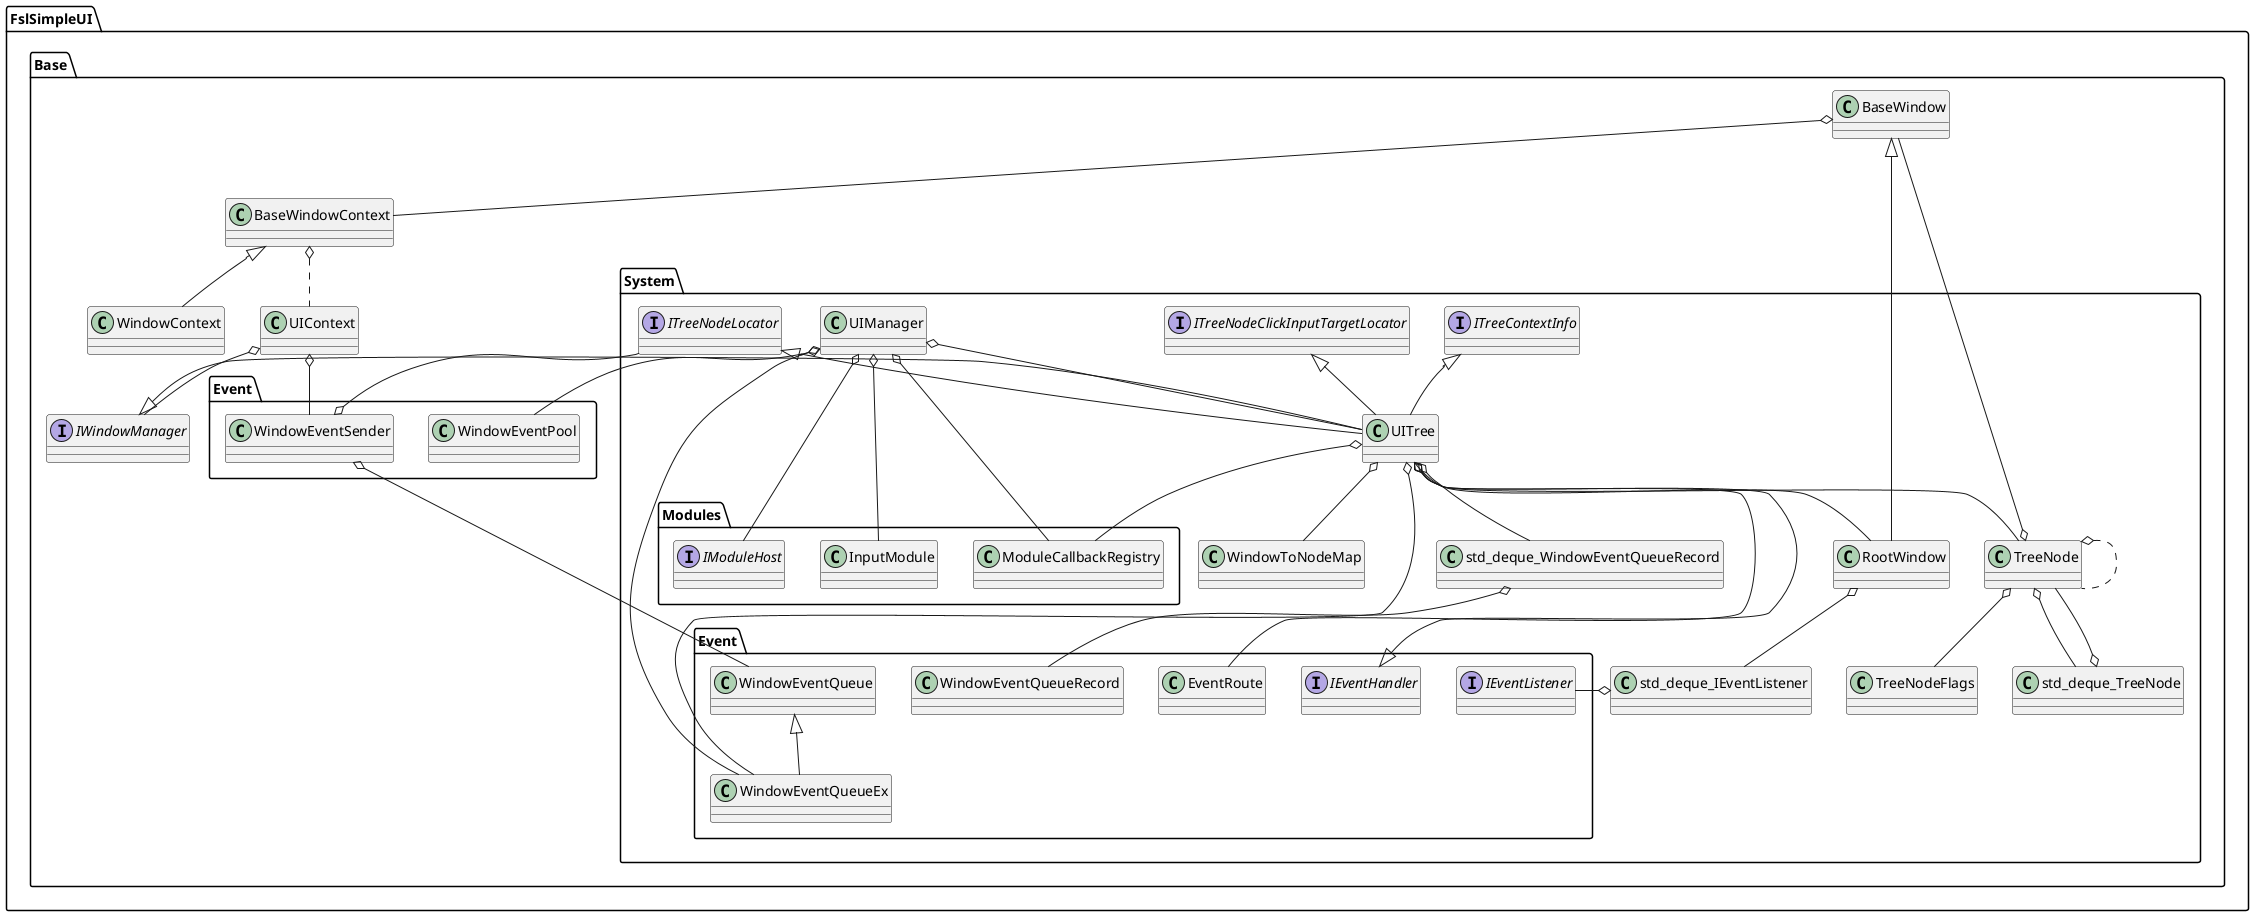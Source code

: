 @startuml ServiceFramework Class Diagram
'!pragma ratio 0.66
'left to right direction
scale 1

namespace FslSimpleUI.Base {
    interface IWindowManager
    class BaseWindow
    class BaseWindowContext
    class UIContext
    class WindowContext

    BaseWindowContext <|-- WindowContext

    BaseWindow o-- BaseWindowContext

    BaseWindowContext o.. UIContext

    UIContext o-- IWindowManager
    UIContext o-- FslSimpleUI.Base.Event.WindowEventSender
}

namespace FslSimpleUI.Base.Event {
    class WindowEventPool
    class WindowEventSender

    WindowEventSender o-- FslSimpleUI.Base.System.Event.WindowEventQueue
    WindowEventSender o-- FslSimpleUI.Base.System.ITreeNodeLocator
}

namespace FslSimpleUI.Base.System {
    interface ITreeContextInfo
    interface ITreeNodeLocator
    interface ITreeNodeClickInputTargetLocator
    class RootWindow
    class TreeNode
    class TreeNodeFlags
    class UIManager
    class UITree
    class WindowToNodeMap
    class std_deque_WindowEventQueueRecord
    class std_deque_TreeNode
    class std_deque_IEventListener

    FslSimpleUI.Base.BaseWindow <|-- RootWindow

    ITreeContextInfo <|-- UITree
    ITreeNodeLocator <|-- UITree
    ITreeNodeClickInputTargetLocator <|-- UITree
    FslSimpleUI.Base.IWindowManager <|-- UITree
    FslSimpleUI.Base.System.Event.IEventHandler <|-- UITree


    RootWindow o-- std_deque_IEventListener

    TreeNode o-- std_deque_TreeNode
    TreeNode o-- TreeNodeFlags
    TreeNode o.. FslSimpleUI.Base.System.TreeNode
    TreeNode o-- FslSimpleUI.Base.BaseWindow    

    UIManager o-- FslSimpleUI.Base.Event.WindowEventPool
    UIManager o-- FslSimpleUI.Base.System.Event.WindowEventQueueEx
    UIManager o-- FslSimpleUI.Base.System.Modules.IModuleHost
    UIManager o-- FslSimpleUI.Base.System.Modules.InputModule
    UIManager o-- FslSimpleUI.Base.System.Modules.ModuleCallbackRegistry
    UIManager o-- UITree

    UITree o-- std_deque_WindowEventQueueRecord
    UITree o-- WindowToNodeMap
    UITree o-- RootWindow
    UITree o-- TreeNode
    UITree o-- FslSimpleUI.Base.System.Event.EventRoute
    UITree o-- FslSimpleUI.Base.System.Event.WindowEventQueueEx
    UITree o-- FslSimpleUI.Base.System.Modules.ModuleCallbackRegistry

    std_deque_TreeNode o-- TreeNode
    std_deque_WindowEventQueueRecord o-- FslSimpleUI.Base.System.Event.WindowEventQueueRecord
    std_deque_IEventListener o-- FslSimpleUI.Base.System.Event.IEventListener
}

namespace FslSimpleUI.Base.System.Event {
    interface IEventHandler
    interface IEventListener
    class EventRoute
    class WindowEventQueue
    class WindowEventQueueEx
    class WindowEventQueueRecord

    WindowEventQueue <|-- WindowEventQueueEx
}

namespace FslSimpleUI.Base.System.Modules {
    interface IModuleHost
    class InputModule
    class ModuleCallbackRegistry
}



@enduml